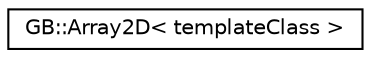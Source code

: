 digraph "Graphical Class Hierarchy"
{
  edge [fontname="Helvetica",fontsize="10",labelfontname="Helvetica",labelfontsize="10"];
  node [fontname="Helvetica",fontsize="10",shape=record];
  rankdir="LR";
  Node1 [label="GB::Array2D\< templateClass \>",height=0.2,width=0.4,color="black", fillcolor="white", style="filled",URL="$class_g_b_1_1_array2_d.html",tooltip="Store any type in a two dimensional array "];
}
